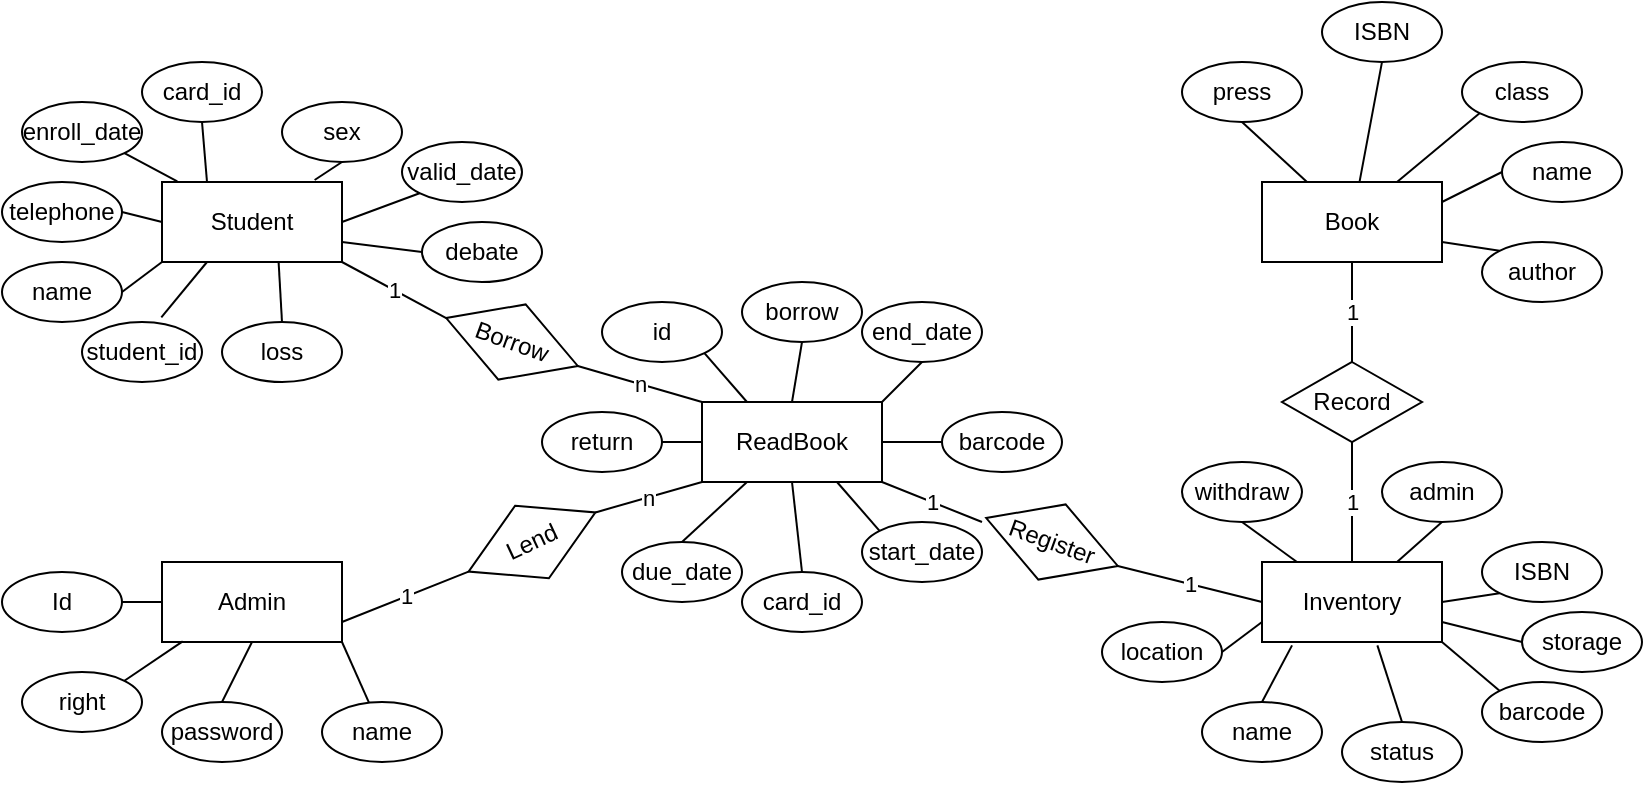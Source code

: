 <mxfile version="15.9.4" type="github"><diagram id="jUCnDNcfXhItBj9dQEkn" name="Page-1"><mxGraphModel dx="1209" dy="737" grid="1" gridSize="10" guides="1" tooltips="1" connect="1" arrows="1" fold="1" page="1" pageScale="1" pageWidth="827" pageHeight="1169" math="0" shadow="0"><root><mxCell id="0"/><mxCell id="1" parent="0"/><mxCell id="0_cgmdYACFYFVNxgg6Bf-1" value="ReadBook" style="rounded=0;whiteSpace=wrap;html=1;" parent="1" vertex="1"><mxGeometry x="350" y="420" width="90" height="40" as="geometry"/></mxCell><mxCell id="TISyKrs998pfCiCvNHpI-1" value="Student" style="rounded=0;whiteSpace=wrap;html=1;" vertex="1" parent="1"><mxGeometry x="80" y="310" width="90" height="40" as="geometry"/></mxCell><mxCell id="TISyKrs998pfCiCvNHpI-2" value="Admin" style="rounded=0;whiteSpace=wrap;html=1;" vertex="1" parent="1"><mxGeometry x="80" y="500" width="90" height="40" as="geometry"/></mxCell><mxCell id="TISyKrs998pfCiCvNHpI-3" value="Inventory" style="rounded=0;whiteSpace=wrap;html=1;" vertex="1" parent="1"><mxGeometry x="630" y="500" width="90" height="40" as="geometry"/></mxCell><mxCell id="TISyKrs998pfCiCvNHpI-4" value="Book" style="rounded=0;whiteSpace=wrap;html=1;" vertex="1" parent="1"><mxGeometry x="630" y="310" width="90" height="40" as="geometry"/></mxCell><mxCell id="TISyKrs998pfCiCvNHpI-6" value="Register" style="rhombus;whiteSpace=wrap;html=1;rotation=20;" vertex="1" parent="1"><mxGeometry x="490" y="470" width="70" height="40" as="geometry"/></mxCell><mxCell id="TISyKrs998pfCiCvNHpI-7" value="1" style="endArrow=none;html=1;rounded=0;exitX=1;exitY=1;exitDx=0;exitDy=0;" edge="1" parent="1" source="0_cgmdYACFYFVNxgg6Bf-1"><mxGeometry width="50" height="50" relative="1" as="geometry"><mxPoint x="430" y="510" as="sourcePoint"/><mxPoint x="490" y="480" as="targetPoint"/></mxGeometry></mxCell><mxCell id="TISyKrs998pfCiCvNHpI-8" value="1" style="endArrow=none;html=1;rounded=0;exitX=0;exitY=0.5;exitDx=0;exitDy=0;entryX=1;entryY=0.5;entryDx=0;entryDy=0;" edge="1" parent="1" source="TISyKrs998pfCiCvNHpI-3" target="TISyKrs998pfCiCvNHpI-6"><mxGeometry width="50" height="50" relative="1" as="geometry"><mxPoint x="500" y="590" as="sourcePoint"/><mxPoint x="560" y="500" as="targetPoint"/></mxGeometry></mxCell><mxCell id="TISyKrs998pfCiCvNHpI-9" value="Record" style="rhombus;whiteSpace=wrap;html=1;rotation=0;" vertex="1" parent="1"><mxGeometry x="640" y="400" width="70" height="40" as="geometry"/></mxCell><mxCell id="TISyKrs998pfCiCvNHpI-10" value="1" style="endArrow=none;html=1;rounded=0;entryX=0.5;entryY=1;entryDx=0;entryDy=0;exitX=0.5;exitY=0;exitDx=0;exitDy=0;" edge="1" parent="1" source="TISyKrs998pfCiCvNHpI-9" target="TISyKrs998pfCiCvNHpI-4"><mxGeometry width="50" height="50" relative="1" as="geometry"><mxPoint x="670" y="400" as="sourcePoint"/><mxPoint x="720" y="350" as="targetPoint"/></mxGeometry></mxCell><mxCell id="TISyKrs998pfCiCvNHpI-11" value="1" style="endArrow=none;html=1;rounded=0;exitX=0.5;exitY=0;exitDx=0;exitDy=0;" edge="1" parent="1" source="TISyKrs998pfCiCvNHpI-3" target="TISyKrs998pfCiCvNHpI-9"><mxGeometry width="50" height="50" relative="1" as="geometry"><mxPoint x="660" y="490" as="sourcePoint"/><mxPoint x="710" y="440" as="targetPoint"/></mxGeometry></mxCell><mxCell id="TISyKrs998pfCiCvNHpI-13" value="Borrow" style="rhombus;whiteSpace=wrap;html=1;rotation=20;" vertex="1" parent="1"><mxGeometry x="220" y="370" width="70" height="40" as="geometry"/></mxCell><mxCell id="TISyKrs998pfCiCvNHpI-14" value="Lend" style="rhombus;whiteSpace=wrap;html=1;rotation=-25;" vertex="1" parent="1"><mxGeometry x="230" y="470" width="70" height="40" as="geometry"/></mxCell><mxCell id="TISyKrs998pfCiCvNHpI-15" value="n" style="endArrow=none;html=1;rounded=0;entryX=0;entryY=1;entryDx=0;entryDy=0;exitX=1;exitY=0.5;exitDx=0;exitDy=0;" edge="1" parent="1" source="TISyKrs998pfCiCvNHpI-14" target="0_cgmdYACFYFVNxgg6Bf-1"><mxGeometry width="50" height="50" relative="1" as="geometry"><mxPoint x="330" y="540" as="sourcePoint"/><mxPoint x="380" y="490" as="targetPoint"/></mxGeometry></mxCell><mxCell id="TISyKrs998pfCiCvNHpI-16" value="1" style="endArrow=none;html=1;rounded=0;entryX=0;entryY=0.5;entryDx=0;entryDy=0;exitX=1;exitY=0.75;exitDx=0;exitDy=0;" edge="1" parent="1" source="TISyKrs998pfCiCvNHpI-2" target="TISyKrs998pfCiCvNHpI-14"><mxGeometry width="50" height="50" relative="1" as="geometry"><mxPoint x="180" y="620" as="sourcePoint"/><mxPoint x="230" y="570" as="targetPoint"/></mxGeometry></mxCell><mxCell id="TISyKrs998pfCiCvNHpI-17" value="n" style="endArrow=none;html=1;rounded=0;entryX=0;entryY=0;entryDx=0;entryDy=0;exitX=1;exitY=0.5;exitDx=0;exitDy=0;" edge="1" parent="1" source="TISyKrs998pfCiCvNHpI-13" target="0_cgmdYACFYFVNxgg6Bf-1"><mxGeometry width="50" height="50" relative="1" as="geometry"><mxPoint x="290" y="400" as="sourcePoint"/><mxPoint x="330" y="230" as="targetPoint"/></mxGeometry></mxCell><mxCell id="TISyKrs998pfCiCvNHpI-18" value="1" style="endArrow=none;html=1;rounded=0;exitX=0;exitY=0.5;exitDx=0;exitDy=0;entryX=1;entryY=1;entryDx=0;entryDy=0;" edge="1" parent="1" source="TISyKrs998pfCiCvNHpI-13" target="TISyKrs998pfCiCvNHpI-1"><mxGeometry width="50" height="50" relative="1" as="geometry"><mxPoint x="220" y="300" as="sourcePoint"/><mxPoint x="270" y="250" as="targetPoint"/></mxGeometry></mxCell><mxCell id="TISyKrs998pfCiCvNHpI-19" value="Id" style="ellipse;whiteSpace=wrap;html=1;" vertex="1" parent="1"><mxGeometry y="505" width="60" height="30" as="geometry"/></mxCell><mxCell id="TISyKrs998pfCiCvNHpI-20" value="name" style="ellipse;whiteSpace=wrap;html=1;" vertex="1" parent="1"><mxGeometry x="160" y="570" width="60" height="30" as="geometry"/></mxCell><mxCell id="TISyKrs998pfCiCvNHpI-21" value="password" style="ellipse;whiteSpace=wrap;html=1;" vertex="1" parent="1"><mxGeometry x="80" y="570" width="60" height="30" as="geometry"/></mxCell><mxCell id="TISyKrs998pfCiCvNHpI-22" value="right" style="ellipse;whiteSpace=wrap;html=1;" vertex="1" parent="1"><mxGeometry x="10" y="555" width="60" height="30" as="geometry"/></mxCell><mxCell id="TISyKrs998pfCiCvNHpI-23" value="name" style="ellipse;whiteSpace=wrap;html=1;" vertex="1" parent="1"><mxGeometry x="750" y="290" width="60" height="30" as="geometry"/></mxCell><mxCell id="TISyKrs998pfCiCvNHpI-24" value="class" style="ellipse;whiteSpace=wrap;html=1;" vertex="1" parent="1"><mxGeometry x="730" y="250" width="60" height="30" as="geometry"/></mxCell><mxCell id="TISyKrs998pfCiCvNHpI-25" value="author" style="ellipse;whiteSpace=wrap;html=1;" vertex="1" parent="1"><mxGeometry x="740" y="340" width="60" height="30" as="geometry"/></mxCell><mxCell id="TISyKrs998pfCiCvNHpI-26" value="press" style="ellipse;whiteSpace=wrap;html=1;" vertex="1" parent="1"><mxGeometry x="590" y="250" width="60" height="30" as="geometry"/></mxCell><mxCell id="TISyKrs998pfCiCvNHpI-27" value="ISBN" style="ellipse;whiteSpace=wrap;html=1;" vertex="1" parent="1"><mxGeometry x="660" y="220" width="60" height="30" as="geometry"/></mxCell><mxCell id="TISyKrs998pfCiCvNHpI-28" value="sex" style="ellipse;whiteSpace=wrap;html=1;" vertex="1" parent="1"><mxGeometry x="140" y="270" width="60" height="30" as="geometry"/></mxCell><mxCell id="TISyKrs998pfCiCvNHpI-29" value="name" style="ellipse;whiteSpace=wrap;html=1;" vertex="1" parent="1"><mxGeometry y="350" width="60" height="30" as="geometry"/></mxCell><mxCell id="TISyKrs998pfCiCvNHpI-30" value="student_id" style="ellipse;whiteSpace=wrap;html=1;" vertex="1" parent="1"><mxGeometry x="40" y="380" width="60" height="30" as="geometry"/></mxCell><mxCell id="TISyKrs998pfCiCvNHpI-31" value="card_id" style="ellipse;whiteSpace=wrap;html=1;" vertex="1" parent="1"><mxGeometry x="70" y="250" width="60" height="30" as="geometry"/></mxCell><mxCell id="TISyKrs998pfCiCvNHpI-34" value="telephone" style="ellipse;whiteSpace=wrap;html=1;" vertex="1" parent="1"><mxGeometry y="310" width="60" height="30" as="geometry"/></mxCell><mxCell id="TISyKrs998pfCiCvNHpI-35" value="loss" style="ellipse;whiteSpace=wrap;html=1;" vertex="1" parent="1"><mxGeometry x="110" y="380" width="60" height="30" as="geometry"/></mxCell><mxCell id="TISyKrs998pfCiCvNHpI-36" value="valid_date" style="ellipse;whiteSpace=wrap;html=1;" vertex="1" parent="1"><mxGeometry x="200" y="290" width="60" height="30" as="geometry"/></mxCell><mxCell id="TISyKrs998pfCiCvNHpI-37" value="enroll_date" style="ellipse;whiteSpace=wrap;html=1;" vertex="1" parent="1"><mxGeometry x="10" y="270" width="60" height="30" as="geometry"/></mxCell><mxCell id="TISyKrs998pfCiCvNHpI-38" value="debate" style="ellipse;whiteSpace=wrap;html=1;" vertex="1" parent="1"><mxGeometry x="210" y="330" width="60" height="30" as="geometry"/></mxCell><mxCell id="TISyKrs998pfCiCvNHpI-39" value="barcode" style="ellipse;whiteSpace=wrap;html=1;" vertex="1" parent="1"><mxGeometry x="740" y="560" width="60" height="30" as="geometry"/></mxCell><mxCell id="TISyKrs998pfCiCvNHpI-40" value="withdraw" style="ellipse;whiteSpace=wrap;html=1;" vertex="1" parent="1"><mxGeometry x="590" y="450" width="60" height="30" as="geometry"/></mxCell><mxCell id="TISyKrs998pfCiCvNHpI-41" value="location" style="ellipse;whiteSpace=wrap;html=1;" vertex="1" parent="1"><mxGeometry x="550" y="530" width="60" height="30" as="geometry"/></mxCell><mxCell id="TISyKrs998pfCiCvNHpI-42" value="name" style="ellipse;whiteSpace=wrap;html=1;" vertex="1" parent="1"><mxGeometry x="600" y="570" width="60" height="30" as="geometry"/></mxCell><mxCell id="TISyKrs998pfCiCvNHpI-43" value="storage" style="ellipse;whiteSpace=wrap;html=1;" vertex="1" parent="1"><mxGeometry x="760" y="525" width="60" height="30" as="geometry"/></mxCell><mxCell id="TISyKrs998pfCiCvNHpI-44" value="ISBN" style="ellipse;whiteSpace=wrap;html=1;" vertex="1" parent="1"><mxGeometry x="740" y="490" width="60" height="30" as="geometry"/></mxCell><mxCell id="TISyKrs998pfCiCvNHpI-45" value="status" style="ellipse;whiteSpace=wrap;html=1;" vertex="1" parent="1"><mxGeometry x="670" y="580" width="60" height="30" as="geometry"/></mxCell><mxCell id="TISyKrs998pfCiCvNHpI-46" value="admin" style="ellipse;whiteSpace=wrap;html=1;" vertex="1" parent="1"><mxGeometry x="690" y="450" width="60" height="30" as="geometry"/></mxCell><mxCell id="TISyKrs998pfCiCvNHpI-47" value="barcode" style="ellipse;whiteSpace=wrap;html=1;" vertex="1" parent="1"><mxGeometry x="470" y="425" width="60" height="30" as="geometry"/></mxCell><mxCell id="TISyKrs998pfCiCvNHpI-48" value="id" style="ellipse;whiteSpace=wrap;html=1;" vertex="1" parent="1"><mxGeometry x="300" y="370" width="60" height="30" as="geometry"/></mxCell><mxCell id="TISyKrs998pfCiCvNHpI-49" value="borrow" style="ellipse;whiteSpace=wrap;html=1;" vertex="1" parent="1"><mxGeometry x="370" y="360" width="60" height="30" as="geometry"/></mxCell><mxCell id="TISyKrs998pfCiCvNHpI-50" value="start_date" style="ellipse;whiteSpace=wrap;html=1;" vertex="1" parent="1"><mxGeometry x="430" y="480" width="60" height="30" as="geometry"/></mxCell><mxCell id="TISyKrs998pfCiCvNHpI-51" value="card_id" style="ellipse;whiteSpace=wrap;html=1;" vertex="1" parent="1"><mxGeometry x="370" y="505" width="60" height="30" as="geometry"/></mxCell><mxCell id="TISyKrs998pfCiCvNHpI-52" value="end_date" style="ellipse;whiteSpace=wrap;html=1;" vertex="1" parent="1"><mxGeometry x="430" y="370" width="60" height="30" as="geometry"/></mxCell><mxCell id="TISyKrs998pfCiCvNHpI-53" value="due_date" style="ellipse;whiteSpace=wrap;html=1;" vertex="1" parent="1"><mxGeometry x="310" y="490" width="60" height="30" as="geometry"/></mxCell><mxCell id="TISyKrs998pfCiCvNHpI-54" value="return" style="ellipse;whiteSpace=wrap;html=1;" vertex="1" parent="1"><mxGeometry x="270" y="425" width="60" height="30" as="geometry"/></mxCell><mxCell id="TISyKrs998pfCiCvNHpI-56" value="" style="endArrow=none;html=1;rounded=0;entryX=0.5;entryY=1;entryDx=0;entryDy=0;exitX=0.5;exitY=0;exitDx=0;exitDy=0;" edge="1" parent="1" source="0_cgmdYACFYFVNxgg6Bf-1" target="TISyKrs998pfCiCvNHpI-49"><mxGeometry width="50" height="50" relative="1" as="geometry"><mxPoint x="390" y="400" as="sourcePoint"/><mxPoint x="440" y="350" as="targetPoint"/></mxGeometry></mxCell><mxCell id="TISyKrs998pfCiCvNHpI-57" value="" style="endArrow=none;html=1;rounded=0;" edge="1" parent="1"><mxGeometry width="50" height="50" relative="1" as="geometry"><mxPoint x="440" y="420" as="sourcePoint"/><mxPoint x="460" y="400" as="targetPoint"/></mxGeometry></mxCell><mxCell id="TISyKrs998pfCiCvNHpI-61" value="" style="endArrow=none;html=1;rounded=0;entryX=0;entryY=0.5;entryDx=0;entryDy=0;exitX=1;exitY=0.5;exitDx=0;exitDy=0;" edge="1" parent="1" source="0_cgmdYACFYFVNxgg6Bf-1" target="TISyKrs998pfCiCvNHpI-47"><mxGeometry width="50" height="50" relative="1" as="geometry"><mxPoint x="460" y="580" as="sourcePoint"/><mxPoint x="510" y="530" as="targetPoint"/></mxGeometry></mxCell><mxCell id="TISyKrs998pfCiCvNHpI-62" value="" style="endArrow=none;html=1;rounded=0;entryX=0;entryY=0;entryDx=0;entryDy=0;exitX=0.75;exitY=1;exitDx=0;exitDy=0;" edge="1" parent="1" source="0_cgmdYACFYFVNxgg6Bf-1" target="TISyKrs998pfCiCvNHpI-50"><mxGeometry width="50" height="50" relative="1" as="geometry"><mxPoint x="390" y="400" as="sourcePoint"/><mxPoint x="440" y="350" as="targetPoint"/></mxGeometry></mxCell><mxCell id="TISyKrs998pfCiCvNHpI-63" value="" style="endArrow=none;html=1;rounded=0;exitX=0.5;exitY=1;exitDx=0;exitDy=0;entryX=0.5;entryY=0;entryDx=0;entryDy=0;" edge="1" parent="1" source="0_cgmdYACFYFVNxgg6Bf-1" target="TISyKrs998pfCiCvNHpI-51"><mxGeometry width="50" height="50" relative="1" as="geometry"><mxPoint x="390" y="400" as="sourcePoint"/><mxPoint x="400" y="500" as="targetPoint"/></mxGeometry></mxCell><mxCell id="TISyKrs998pfCiCvNHpI-64" value="" style="endArrow=none;html=1;rounded=0;entryX=0.25;entryY=1;entryDx=0;entryDy=0;exitX=0.5;exitY=0;exitDx=0;exitDy=0;" edge="1" parent="1" source="TISyKrs998pfCiCvNHpI-53" target="0_cgmdYACFYFVNxgg6Bf-1"><mxGeometry width="50" height="50" relative="1" as="geometry"><mxPoint x="360" y="670" as="sourcePoint"/><mxPoint x="410" y="620" as="targetPoint"/></mxGeometry></mxCell><mxCell id="TISyKrs998pfCiCvNHpI-65" value="" style="endArrow=none;html=1;rounded=0;entryX=0;entryY=0.5;entryDx=0;entryDy=0;exitX=1;exitY=0.5;exitDx=0;exitDy=0;" edge="1" parent="1" source="TISyKrs998pfCiCvNHpI-54" target="0_cgmdYACFYFVNxgg6Bf-1"><mxGeometry width="50" height="50" relative="1" as="geometry"><mxPoint x="290" y="660" as="sourcePoint"/><mxPoint x="340" y="610" as="targetPoint"/></mxGeometry></mxCell><mxCell id="TISyKrs998pfCiCvNHpI-66" value="" style="endArrow=none;html=1;rounded=0;entryX=1;entryY=1;entryDx=0;entryDy=0;exitX=0.25;exitY=0;exitDx=0;exitDy=0;" edge="1" parent="1" source="0_cgmdYACFYFVNxgg6Bf-1" target="TISyKrs998pfCiCvNHpI-48"><mxGeometry width="50" height="50" relative="1" as="geometry"><mxPoint x="330" y="650" as="sourcePoint"/><mxPoint x="380" y="600" as="targetPoint"/></mxGeometry></mxCell><mxCell id="TISyKrs998pfCiCvNHpI-67" value="" style="endArrow=none;html=1;rounded=0;exitX=0.25;exitY=0;exitDx=0;exitDy=0;entryX=0.5;entryY=1;entryDx=0;entryDy=0;" edge="1" parent="1" source="TISyKrs998pfCiCvNHpI-1" target="TISyKrs998pfCiCvNHpI-31"><mxGeometry width="50" height="50" relative="1" as="geometry"><mxPoint x="60" y="330" as="sourcePoint"/><mxPoint x="110" y="280" as="targetPoint"/></mxGeometry></mxCell><mxCell id="TISyKrs998pfCiCvNHpI-68" value="" style="endArrow=none;html=1;rounded=0;entryX=0.5;entryY=1;entryDx=0;entryDy=0;exitX=0.848;exitY=-0.025;exitDx=0;exitDy=0;exitPerimeter=0;" edge="1" parent="1" source="TISyKrs998pfCiCvNHpI-1" target="TISyKrs998pfCiCvNHpI-28"><mxGeometry width="50" height="50" relative="1" as="geometry"><mxPoint x="130" y="220" as="sourcePoint"/><mxPoint x="180" y="170" as="targetPoint"/></mxGeometry></mxCell><mxCell id="TISyKrs998pfCiCvNHpI-69" value="" style="endArrow=none;html=1;rounded=0;exitX=1;exitY=0.5;exitDx=0;exitDy=0;entryX=0;entryY=1;entryDx=0;entryDy=0;" edge="1" parent="1" source="TISyKrs998pfCiCvNHpI-1" target="TISyKrs998pfCiCvNHpI-36"><mxGeometry width="50" height="50" relative="1" as="geometry"><mxPoint x="160" y="360" as="sourcePoint"/><mxPoint x="210" y="310" as="targetPoint"/></mxGeometry></mxCell><mxCell id="TISyKrs998pfCiCvNHpI-70" value="" style="endArrow=none;html=1;rounded=0;entryX=0.085;entryY=-0.008;entryDx=0;entryDy=0;entryPerimeter=0;exitX=1;exitY=1;exitDx=0;exitDy=0;" edge="1" parent="1" source="TISyKrs998pfCiCvNHpI-37" target="TISyKrs998pfCiCvNHpI-1"><mxGeometry width="50" height="50" relative="1" as="geometry"><mxPoint x="150" y="240" as="sourcePoint"/><mxPoint x="200" y="190" as="targetPoint"/></mxGeometry></mxCell><mxCell id="TISyKrs998pfCiCvNHpI-71" value="" style="endArrow=none;html=1;rounded=0;entryX=0.661;entryY=-0.078;entryDx=0;entryDy=0;entryPerimeter=0;exitX=0.25;exitY=1;exitDx=0;exitDy=0;" edge="1" parent="1" source="TISyKrs998pfCiCvNHpI-1" target="TISyKrs998pfCiCvNHpI-30"><mxGeometry width="50" height="50" relative="1" as="geometry"><mxPoint x="100" y="340" as="sourcePoint"/><mxPoint x="210" y="200" as="targetPoint"/></mxGeometry></mxCell><mxCell id="TISyKrs998pfCiCvNHpI-72" value="" style="endArrow=none;html=1;rounded=0;entryX=0.5;entryY=0;entryDx=0;entryDy=0;exitX=0.648;exitY=1.008;exitDx=0;exitDy=0;exitPerimeter=0;" edge="1" parent="1" source="TISyKrs998pfCiCvNHpI-1" target="TISyKrs998pfCiCvNHpI-35"><mxGeometry width="50" height="50" relative="1" as="geometry"><mxPoint x="170" y="260" as="sourcePoint"/><mxPoint x="220" y="210" as="targetPoint"/></mxGeometry></mxCell><mxCell id="TISyKrs998pfCiCvNHpI-73" value="" style="endArrow=none;html=1;rounded=0;entryX=0;entryY=0.5;entryDx=0;entryDy=0;exitX=1;exitY=0.75;exitDx=0;exitDy=0;" edge="1" parent="1" source="TISyKrs998pfCiCvNHpI-1" target="TISyKrs998pfCiCvNHpI-38"><mxGeometry width="50" height="50" relative="1" as="geometry"><mxPoint x="180" y="270" as="sourcePoint"/><mxPoint x="230" y="220" as="targetPoint"/></mxGeometry></mxCell><mxCell id="TISyKrs998pfCiCvNHpI-75" value="" style="endArrow=none;html=1;rounded=0;entryX=0;entryY=0.5;entryDx=0;entryDy=0;" edge="1" parent="1" target="TISyKrs998pfCiCvNHpI-1"><mxGeometry width="50" height="50" relative="1" as="geometry"><mxPoint x="60" y="325" as="sourcePoint"/><mxPoint x="210" y="200" as="targetPoint"/></mxGeometry></mxCell><mxCell id="TISyKrs998pfCiCvNHpI-76" value="" style="endArrow=none;html=1;rounded=0;entryX=0;entryY=1;entryDx=0;entryDy=0;exitX=1;exitY=0.5;exitDx=0;exitDy=0;" edge="1" parent="1" source="TISyKrs998pfCiCvNHpI-29" target="TISyKrs998pfCiCvNHpI-1"><mxGeometry width="50" height="50" relative="1" as="geometry"><mxPoint x="170" y="260" as="sourcePoint"/><mxPoint x="220" y="210" as="targetPoint"/></mxGeometry></mxCell><mxCell id="TISyKrs998pfCiCvNHpI-77" value="" style="endArrow=none;html=1;rounded=0;entryX=1;entryY=1;entryDx=0;entryDy=0;" edge="1" parent="1" source="TISyKrs998pfCiCvNHpI-20" target="TISyKrs998pfCiCvNHpI-2"><mxGeometry width="50" height="50" relative="1" as="geometry"><mxPoint x="300" y="635" as="sourcePoint"/><mxPoint x="350" y="585" as="targetPoint"/></mxGeometry></mxCell><mxCell id="TISyKrs998pfCiCvNHpI-78" value="" style="endArrow=none;html=1;rounded=0;entryX=0.5;entryY=1;entryDx=0;entryDy=0;exitX=0.5;exitY=0;exitDx=0;exitDy=0;" edge="1" parent="1" source="TISyKrs998pfCiCvNHpI-21" target="TISyKrs998pfCiCvNHpI-2"><mxGeometry width="50" height="50" relative="1" as="geometry"><mxPoint x="310" y="645" as="sourcePoint"/><mxPoint x="360" y="595" as="targetPoint"/></mxGeometry></mxCell><mxCell id="TISyKrs998pfCiCvNHpI-79" value="" style="endArrow=none;html=1;rounded=0;entryX=0.115;entryY=0.992;entryDx=0;entryDy=0;entryPerimeter=0;exitX=1;exitY=0;exitDx=0;exitDy=0;" edge="1" parent="1" source="TISyKrs998pfCiCvNHpI-22" target="TISyKrs998pfCiCvNHpI-2"><mxGeometry width="50" height="50" relative="1" as="geometry"><mxPoint x="320" y="655" as="sourcePoint"/><mxPoint x="370" y="605" as="targetPoint"/></mxGeometry></mxCell><mxCell id="TISyKrs998pfCiCvNHpI-80" value="" style="endArrow=none;html=1;rounded=0;entryX=0;entryY=0.5;entryDx=0;entryDy=0;exitX=1;exitY=0.5;exitDx=0;exitDy=0;" edge="1" parent="1" source="TISyKrs998pfCiCvNHpI-19" target="TISyKrs998pfCiCvNHpI-2"><mxGeometry width="50" height="50" relative="1" as="geometry"><mxPoint x="330" y="665" as="sourcePoint"/><mxPoint x="380" y="615" as="targetPoint"/></mxGeometry></mxCell><mxCell id="TISyKrs998pfCiCvNHpI-82" value="" style="endArrow=none;html=1;rounded=0;entryX=0.5;entryY=1;entryDx=0;entryDy=0;" edge="1" parent="1" source="TISyKrs998pfCiCvNHpI-3" target="TISyKrs998pfCiCvNHpI-40"><mxGeometry width="50" height="50" relative="1" as="geometry"><mxPoint x="350" y="685" as="sourcePoint"/><mxPoint x="400" y="635" as="targetPoint"/></mxGeometry></mxCell><mxCell id="TISyKrs998pfCiCvNHpI-83" value="" style="endArrow=none;html=1;rounded=0;entryX=0.5;entryY=1;entryDx=0;entryDy=0;exitX=0.75;exitY=0;exitDx=0;exitDy=0;" edge="1" parent="1" source="TISyKrs998pfCiCvNHpI-3" target="TISyKrs998pfCiCvNHpI-46"><mxGeometry width="50" height="50" relative="1" as="geometry"><mxPoint x="360" y="695" as="sourcePoint"/><mxPoint x="410" y="645" as="targetPoint"/></mxGeometry></mxCell><mxCell id="TISyKrs998pfCiCvNHpI-84" value="" style="endArrow=none;html=1;rounded=0;entryX=0;entryY=1;entryDx=0;entryDy=0;exitX=1;exitY=0.5;exitDx=0;exitDy=0;" edge="1" parent="1" source="TISyKrs998pfCiCvNHpI-3" target="TISyKrs998pfCiCvNHpI-44"><mxGeometry width="50" height="50" relative="1" as="geometry"><mxPoint x="370" y="705" as="sourcePoint"/><mxPoint x="420" y="655" as="targetPoint"/></mxGeometry></mxCell><mxCell id="TISyKrs998pfCiCvNHpI-85" value="" style="endArrow=none;html=1;rounded=0;entryX=0;entryY=0.5;entryDx=0;entryDy=0;exitX=1;exitY=0.75;exitDx=0;exitDy=0;" edge="1" parent="1" source="TISyKrs998pfCiCvNHpI-3" target="TISyKrs998pfCiCvNHpI-43"><mxGeometry width="50" height="50" relative="1" as="geometry"><mxPoint x="380" y="715" as="sourcePoint"/><mxPoint x="430" y="665" as="targetPoint"/></mxGeometry></mxCell><mxCell id="TISyKrs998pfCiCvNHpI-86" value="" style="endArrow=none;html=1;rounded=0;entryX=1;entryY=1;entryDx=0;entryDy=0;exitX=0;exitY=0;exitDx=0;exitDy=0;" edge="1" parent="1" source="TISyKrs998pfCiCvNHpI-39" target="TISyKrs998pfCiCvNHpI-3"><mxGeometry width="50" height="50" relative="1" as="geometry"><mxPoint x="390" y="725" as="sourcePoint"/><mxPoint x="440" y="675" as="targetPoint"/></mxGeometry></mxCell><mxCell id="TISyKrs998pfCiCvNHpI-87" value="" style="endArrow=none;html=1;rounded=0;entryX=0.641;entryY=1.042;entryDx=0;entryDy=0;entryPerimeter=0;exitX=0.5;exitY=0;exitDx=0;exitDy=0;" edge="1" parent="1" source="TISyKrs998pfCiCvNHpI-45" target="TISyKrs998pfCiCvNHpI-3"><mxGeometry width="50" height="50" relative="1" as="geometry"><mxPoint x="400" y="735" as="sourcePoint"/><mxPoint x="450" y="685" as="targetPoint"/></mxGeometry></mxCell><mxCell id="TISyKrs998pfCiCvNHpI-88" value="" style="endArrow=none;html=1;rounded=0;entryX=0;entryY=0.75;entryDx=0;entryDy=0;exitX=1;exitY=0.5;exitDx=0;exitDy=0;" edge="1" parent="1" source="TISyKrs998pfCiCvNHpI-41" target="TISyKrs998pfCiCvNHpI-3"><mxGeometry width="50" height="50" relative="1" as="geometry"><mxPoint x="410" y="745" as="sourcePoint"/><mxPoint x="460" y="695" as="targetPoint"/></mxGeometry></mxCell><mxCell id="TISyKrs998pfCiCvNHpI-89" value="" style="endArrow=none;html=1;rounded=0;entryX=0.167;entryY=1.042;entryDx=0;entryDy=0;entryPerimeter=0;exitX=0.5;exitY=0;exitDx=0;exitDy=0;" edge="1" parent="1" source="TISyKrs998pfCiCvNHpI-42" target="TISyKrs998pfCiCvNHpI-3"><mxGeometry width="50" height="50" relative="1" as="geometry"><mxPoint x="420" y="755" as="sourcePoint"/><mxPoint x="470" y="705" as="targetPoint"/></mxGeometry></mxCell><mxCell id="TISyKrs998pfCiCvNHpI-90" value="" style="endArrow=none;html=1;rounded=0;entryX=0;entryY=0;entryDx=0;entryDy=0;exitX=1;exitY=0.75;exitDx=0;exitDy=0;" edge="1" parent="1" source="TISyKrs998pfCiCvNHpI-4" target="TISyKrs998pfCiCvNHpI-25"><mxGeometry width="50" height="50" relative="1" as="geometry"><mxPoint x="680" y="180" as="sourcePoint"/><mxPoint x="730" y="130" as="targetPoint"/></mxGeometry></mxCell><mxCell id="TISyKrs998pfCiCvNHpI-91" value="" style="endArrow=none;html=1;rounded=0;entryX=0;entryY=0.5;entryDx=0;entryDy=0;exitX=1;exitY=0.25;exitDx=0;exitDy=0;" edge="1" parent="1" source="TISyKrs998pfCiCvNHpI-4" target="TISyKrs998pfCiCvNHpI-23"><mxGeometry width="50" height="50" relative="1" as="geometry"><mxPoint x="690" y="190" as="sourcePoint"/><mxPoint x="740" y="140" as="targetPoint"/></mxGeometry></mxCell><mxCell id="TISyKrs998pfCiCvNHpI-92" value="" style="endArrow=none;html=1;rounded=0;entryX=0;entryY=1;entryDx=0;entryDy=0;exitX=0.75;exitY=0;exitDx=0;exitDy=0;" edge="1" parent="1" source="TISyKrs998pfCiCvNHpI-4" target="TISyKrs998pfCiCvNHpI-24"><mxGeometry width="50" height="50" relative="1" as="geometry"><mxPoint x="700" y="200" as="sourcePoint"/><mxPoint x="750" y="150" as="targetPoint"/></mxGeometry></mxCell><mxCell id="TISyKrs998pfCiCvNHpI-93" value="" style="endArrow=none;html=1;rounded=0;entryX=0.5;entryY=1;entryDx=0;entryDy=0;" edge="1" parent="1" source="TISyKrs998pfCiCvNHpI-4" target="TISyKrs998pfCiCvNHpI-27"><mxGeometry width="50" height="50" relative="1" as="geometry"><mxPoint x="710" y="210" as="sourcePoint"/><mxPoint x="760" y="160" as="targetPoint"/></mxGeometry></mxCell><mxCell id="TISyKrs998pfCiCvNHpI-94" value="" style="endArrow=none;html=1;rounded=0;entryX=0.5;entryY=1;entryDx=0;entryDy=0;exitX=0.25;exitY=0;exitDx=0;exitDy=0;" edge="1" parent="1" source="TISyKrs998pfCiCvNHpI-4" target="TISyKrs998pfCiCvNHpI-26"><mxGeometry width="50" height="50" relative="1" as="geometry"><mxPoint x="720" y="220" as="sourcePoint"/><mxPoint x="770" y="170" as="targetPoint"/></mxGeometry></mxCell></root></mxGraphModel></diagram></mxfile>